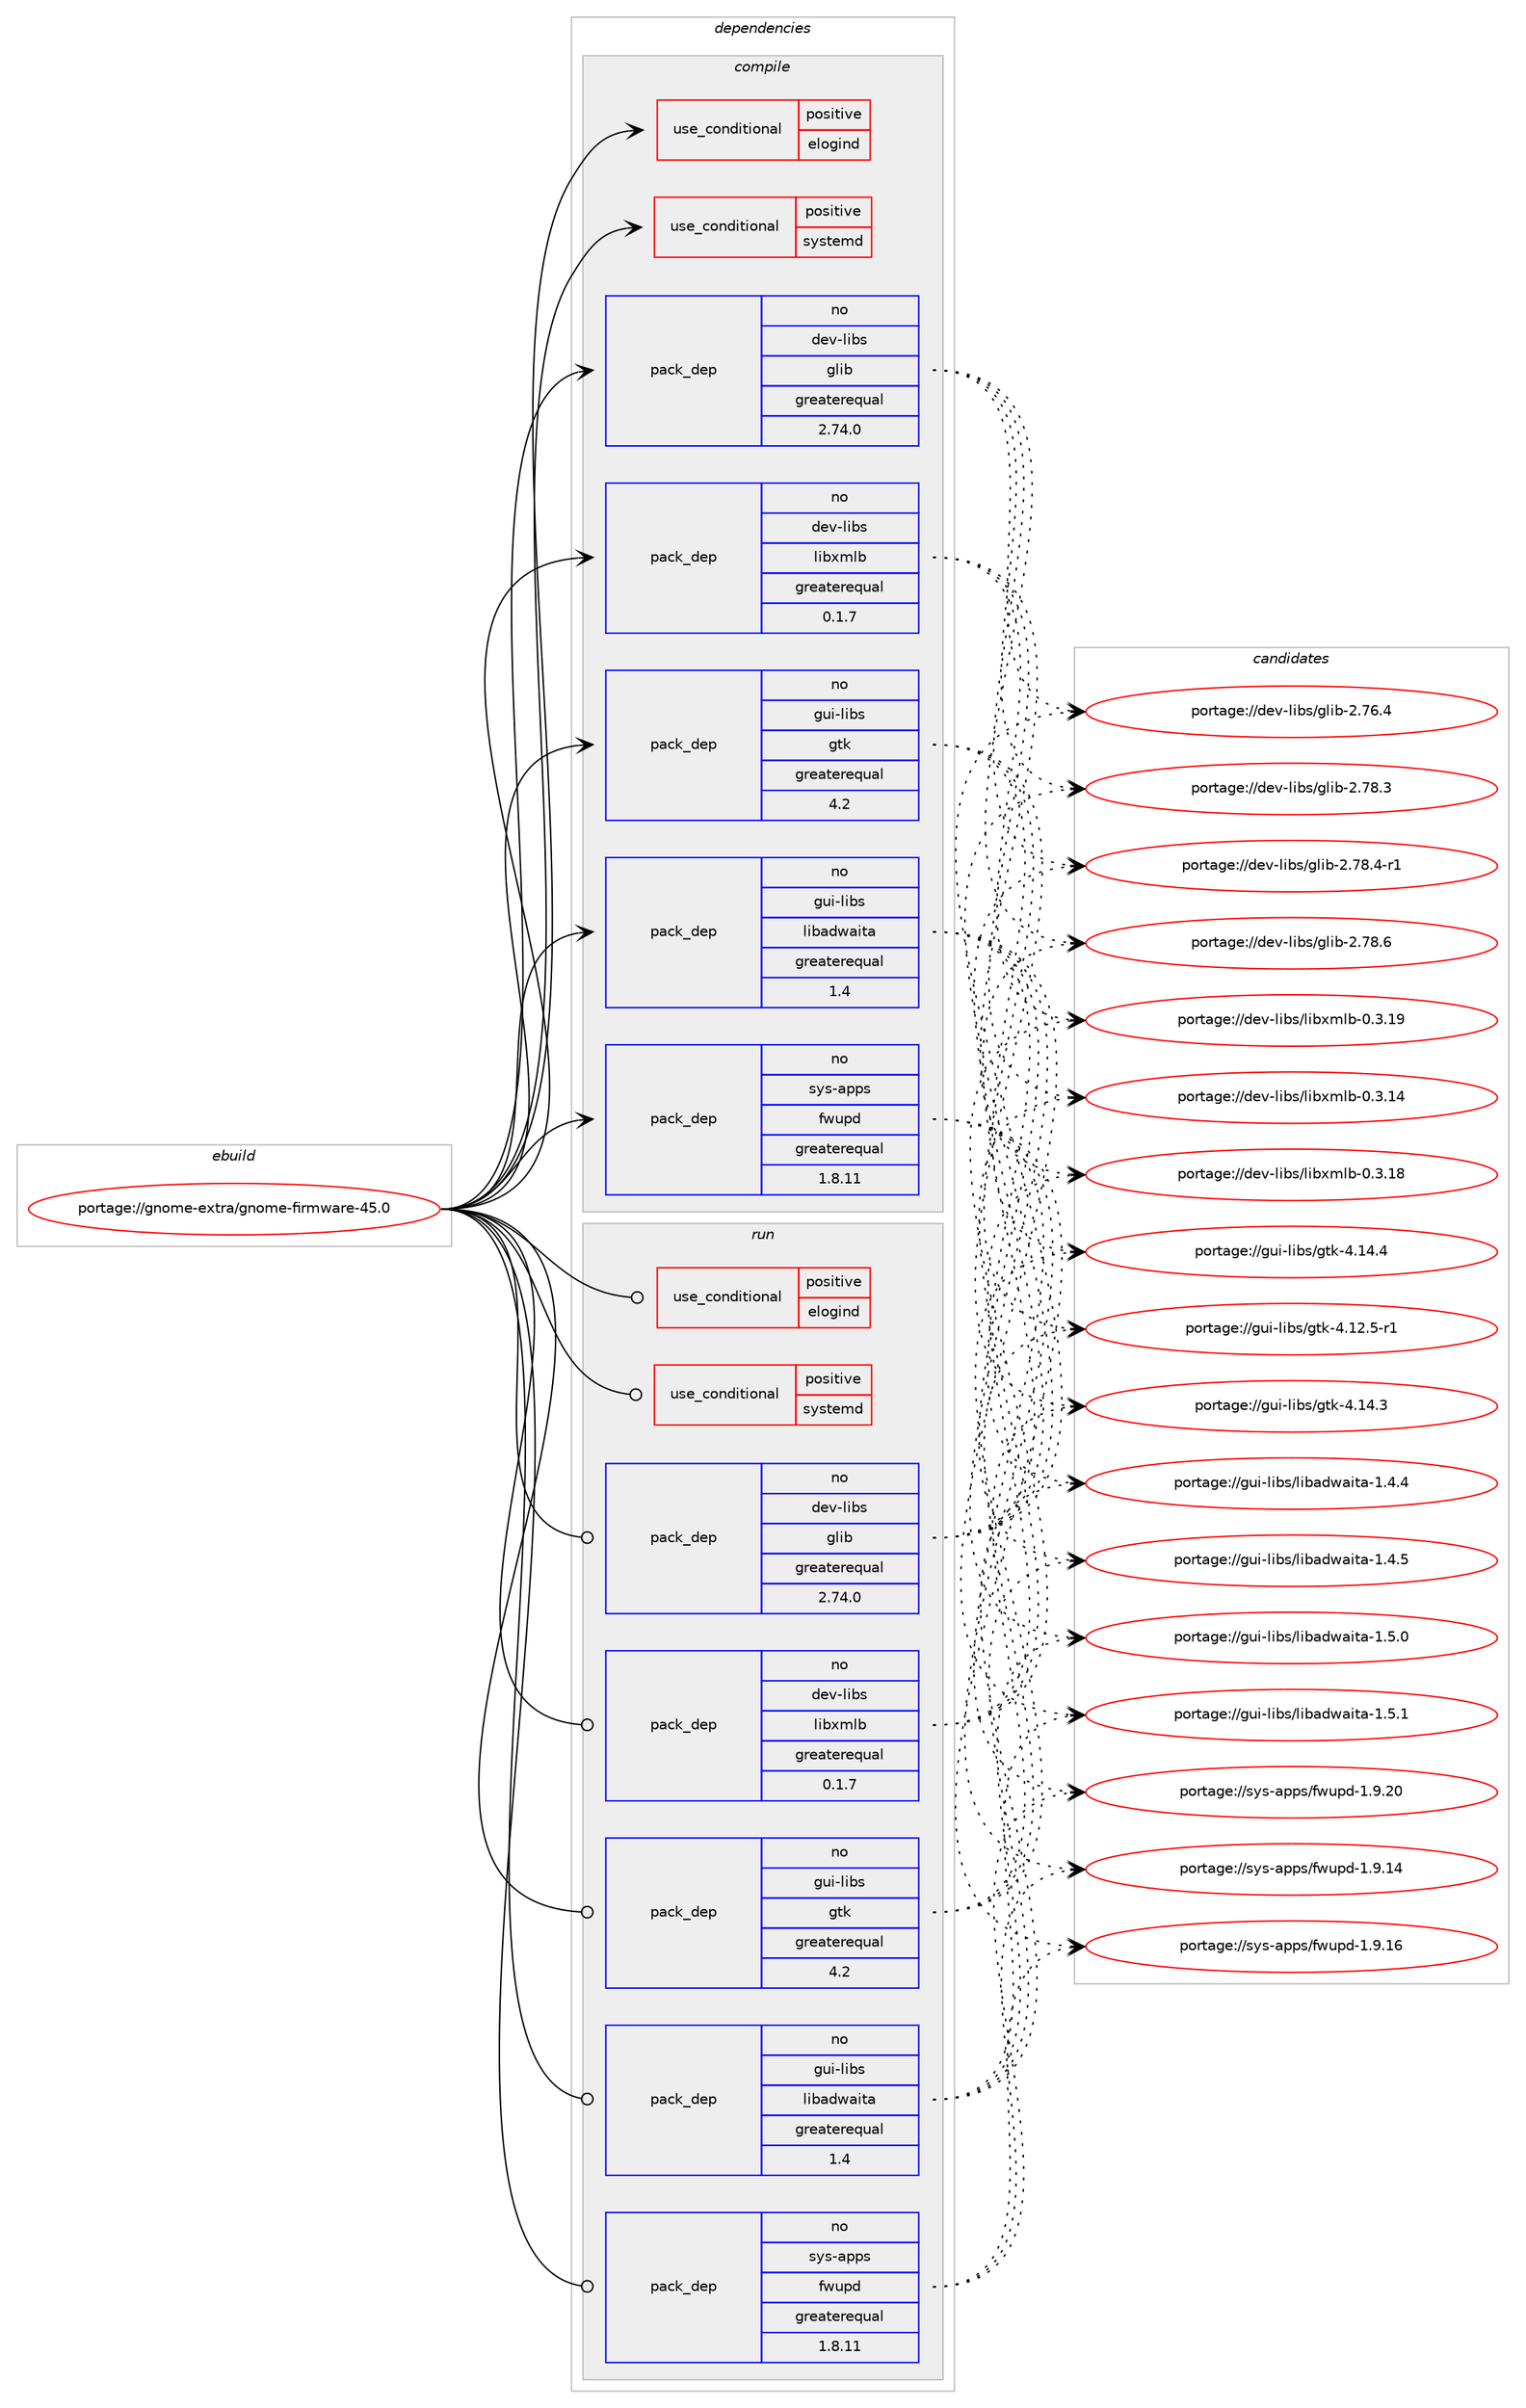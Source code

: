 digraph prolog {

# *************
# Graph options
# *************

newrank=true;
concentrate=true;
compound=true;
graph [rankdir=LR,fontname=Helvetica,fontsize=10,ranksep=1.5];#, ranksep=2.5, nodesep=0.2];
edge  [arrowhead=vee];
node  [fontname=Helvetica,fontsize=10];

# **********
# The ebuild
# **********

subgraph cluster_leftcol {
color=gray;
rank=same;
label=<<i>ebuild</i>>;
id [label="portage://gnome-extra/gnome-firmware-45.0", color=red, width=4, href="../gnome-extra/gnome-firmware-45.0.svg"];
}

# ****************
# The dependencies
# ****************

subgraph cluster_midcol {
color=gray;
label=<<i>dependencies</i>>;
subgraph cluster_compile {
fillcolor="#eeeeee";
style=filled;
label=<<i>compile</i>>;
subgraph cond64275 {
dependency119751 [label=<<TABLE BORDER="0" CELLBORDER="1" CELLSPACING="0" CELLPADDING="4"><TR><TD ROWSPAN="3" CELLPADDING="10">use_conditional</TD></TR><TR><TD>positive</TD></TR><TR><TD>elogind</TD></TR></TABLE>>, shape=none, color=red];
# *** BEGIN UNKNOWN DEPENDENCY TYPE (TODO) ***
# dependency119751 -> package_dependency(portage://gnome-extra/gnome-firmware-45.0,install,no,sys-auth,elogind,none,[,,],[],[])
# *** END UNKNOWN DEPENDENCY TYPE (TODO) ***

}
id:e -> dependency119751:w [weight=20,style="solid",arrowhead="vee"];
subgraph cond64276 {
dependency119752 [label=<<TABLE BORDER="0" CELLBORDER="1" CELLSPACING="0" CELLPADDING="4"><TR><TD ROWSPAN="3" CELLPADDING="10">use_conditional</TD></TR><TR><TD>positive</TD></TR><TR><TD>systemd</TD></TR></TABLE>>, shape=none, color=red];
# *** BEGIN UNKNOWN DEPENDENCY TYPE (TODO) ***
# dependency119752 -> package_dependency(portage://gnome-extra/gnome-firmware-45.0,install,no,sys-apps,systemd,none,[,,],[],[])
# *** END UNKNOWN DEPENDENCY TYPE (TODO) ***

}
id:e -> dependency119752:w [weight=20,style="solid",arrowhead="vee"];
subgraph pack53957 {
dependency119753 [label=<<TABLE BORDER="0" CELLBORDER="1" CELLSPACING="0" CELLPADDING="4" WIDTH="220"><TR><TD ROWSPAN="6" CELLPADDING="30">pack_dep</TD></TR><TR><TD WIDTH="110">no</TD></TR><TR><TD>dev-libs</TD></TR><TR><TD>glib</TD></TR><TR><TD>greaterequal</TD></TR><TR><TD>2.74.0</TD></TR></TABLE>>, shape=none, color=blue];
}
id:e -> dependency119753:w [weight=20,style="solid",arrowhead="vee"];
subgraph pack53958 {
dependency119754 [label=<<TABLE BORDER="0" CELLBORDER="1" CELLSPACING="0" CELLPADDING="4" WIDTH="220"><TR><TD ROWSPAN="6" CELLPADDING="30">pack_dep</TD></TR><TR><TD WIDTH="110">no</TD></TR><TR><TD>dev-libs</TD></TR><TR><TD>libxmlb</TD></TR><TR><TD>greaterequal</TD></TR><TR><TD>0.1.7</TD></TR></TABLE>>, shape=none, color=blue];
}
id:e -> dependency119754:w [weight=20,style="solid",arrowhead="vee"];
subgraph pack53959 {
dependency119755 [label=<<TABLE BORDER="0" CELLBORDER="1" CELLSPACING="0" CELLPADDING="4" WIDTH="220"><TR><TD ROWSPAN="6" CELLPADDING="30">pack_dep</TD></TR><TR><TD WIDTH="110">no</TD></TR><TR><TD>gui-libs</TD></TR><TR><TD>gtk</TD></TR><TR><TD>greaterequal</TD></TR><TR><TD>4.2</TD></TR></TABLE>>, shape=none, color=blue];
}
id:e -> dependency119755:w [weight=20,style="solid",arrowhead="vee"];
subgraph pack53960 {
dependency119756 [label=<<TABLE BORDER="0" CELLBORDER="1" CELLSPACING="0" CELLPADDING="4" WIDTH="220"><TR><TD ROWSPAN="6" CELLPADDING="30">pack_dep</TD></TR><TR><TD WIDTH="110">no</TD></TR><TR><TD>gui-libs</TD></TR><TR><TD>libadwaita</TD></TR><TR><TD>greaterequal</TD></TR><TR><TD>1.4</TD></TR></TABLE>>, shape=none, color=blue];
}
id:e -> dependency119756:w [weight=20,style="solid",arrowhead="vee"];
subgraph pack53961 {
dependency119757 [label=<<TABLE BORDER="0" CELLBORDER="1" CELLSPACING="0" CELLPADDING="4" WIDTH="220"><TR><TD ROWSPAN="6" CELLPADDING="30">pack_dep</TD></TR><TR><TD WIDTH="110">no</TD></TR><TR><TD>sys-apps</TD></TR><TR><TD>fwupd</TD></TR><TR><TD>greaterequal</TD></TR><TR><TD>1.8.11</TD></TR></TABLE>>, shape=none, color=blue];
}
id:e -> dependency119757:w [weight=20,style="solid",arrowhead="vee"];
}
subgraph cluster_compileandrun {
fillcolor="#eeeeee";
style=filled;
label=<<i>compile and run</i>>;
}
subgraph cluster_run {
fillcolor="#eeeeee";
style=filled;
label=<<i>run</i>>;
subgraph cond64277 {
dependency119758 [label=<<TABLE BORDER="0" CELLBORDER="1" CELLSPACING="0" CELLPADDING="4"><TR><TD ROWSPAN="3" CELLPADDING="10">use_conditional</TD></TR><TR><TD>positive</TD></TR><TR><TD>elogind</TD></TR></TABLE>>, shape=none, color=red];
# *** BEGIN UNKNOWN DEPENDENCY TYPE (TODO) ***
# dependency119758 -> package_dependency(portage://gnome-extra/gnome-firmware-45.0,run,no,sys-auth,elogind,none,[,,],[],[])
# *** END UNKNOWN DEPENDENCY TYPE (TODO) ***

}
id:e -> dependency119758:w [weight=20,style="solid",arrowhead="odot"];
subgraph cond64278 {
dependency119759 [label=<<TABLE BORDER="0" CELLBORDER="1" CELLSPACING="0" CELLPADDING="4"><TR><TD ROWSPAN="3" CELLPADDING="10">use_conditional</TD></TR><TR><TD>positive</TD></TR><TR><TD>systemd</TD></TR></TABLE>>, shape=none, color=red];
# *** BEGIN UNKNOWN DEPENDENCY TYPE (TODO) ***
# dependency119759 -> package_dependency(portage://gnome-extra/gnome-firmware-45.0,run,no,sys-apps,systemd,none,[,,],[],[])
# *** END UNKNOWN DEPENDENCY TYPE (TODO) ***

}
id:e -> dependency119759:w [weight=20,style="solid",arrowhead="odot"];
subgraph pack53962 {
dependency119760 [label=<<TABLE BORDER="0" CELLBORDER="1" CELLSPACING="0" CELLPADDING="4" WIDTH="220"><TR><TD ROWSPAN="6" CELLPADDING="30">pack_dep</TD></TR><TR><TD WIDTH="110">no</TD></TR><TR><TD>dev-libs</TD></TR><TR><TD>glib</TD></TR><TR><TD>greaterequal</TD></TR><TR><TD>2.74.0</TD></TR></TABLE>>, shape=none, color=blue];
}
id:e -> dependency119760:w [weight=20,style="solid",arrowhead="odot"];
subgraph pack53963 {
dependency119761 [label=<<TABLE BORDER="0" CELLBORDER="1" CELLSPACING="0" CELLPADDING="4" WIDTH="220"><TR><TD ROWSPAN="6" CELLPADDING="30">pack_dep</TD></TR><TR><TD WIDTH="110">no</TD></TR><TR><TD>dev-libs</TD></TR><TR><TD>libxmlb</TD></TR><TR><TD>greaterequal</TD></TR><TR><TD>0.1.7</TD></TR></TABLE>>, shape=none, color=blue];
}
id:e -> dependency119761:w [weight=20,style="solid",arrowhead="odot"];
subgraph pack53964 {
dependency119762 [label=<<TABLE BORDER="0" CELLBORDER="1" CELLSPACING="0" CELLPADDING="4" WIDTH="220"><TR><TD ROWSPAN="6" CELLPADDING="30">pack_dep</TD></TR><TR><TD WIDTH="110">no</TD></TR><TR><TD>gui-libs</TD></TR><TR><TD>gtk</TD></TR><TR><TD>greaterequal</TD></TR><TR><TD>4.2</TD></TR></TABLE>>, shape=none, color=blue];
}
id:e -> dependency119762:w [weight=20,style="solid",arrowhead="odot"];
subgraph pack53965 {
dependency119763 [label=<<TABLE BORDER="0" CELLBORDER="1" CELLSPACING="0" CELLPADDING="4" WIDTH="220"><TR><TD ROWSPAN="6" CELLPADDING="30">pack_dep</TD></TR><TR><TD WIDTH="110">no</TD></TR><TR><TD>gui-libs</TD></TR><TR><TD>libadwaita</TD></TR><TR><TD>greaterequal</TD></TR><TR><TD>1.4</TD></TR></TABLE>>, shape=none, color=blue];
}
id:e -> dependency119763:w [weight=20,style="solid",arrowhead="odot"];
subgraph pack53966 {
dependency119764 [label=<<TABLE BORDER="0" CELLBORDER="1" CELLSPACING="0" CELLPADDING="4" WIDTH="220"><TR><TD ROWSPAN="6" CELLPADDING="30">pack_dep</TD></TR><TR><TD WIDTH="110">no</TD></TR><TR><TD>sys-apps</TD></TR><TR><TD>fwupd</TD></TR><TR><TD>greaterequal</TD></TR><TR><TD>1.8.11</TD></TR></TABLE>>, shape=none, color=blue];
}
id:e -> dependency119764:w [weight=20,style="solid",arrowhead="odot"];
}
}

# **************
# The candidates
# **************

subgraph cluster_choices {
rank=same;
color=gray;
label=<<i>candidates</i>>;

subgraph choice53957 {
color=black;
nodesep=1;
choice1001011184510810598115471031081059845504655544652 [label="portage://dev-libs/glib-2.76.4", color=red, width=4,href="../dev-libs/glib-2.76.4.svg"];
choice1001011184510810598115471031081059845504655564651 [label="portage://dev-libs/glib-2.78.3", color=red, width=4,href="../dev-libs/glib-2.78.3.svg"];
choice10010111845108105981154710310810598455046555646524511449 [label="portage://dev-libs/glib-2.78.4-r1", color=red, width=4,href="../dev-libs/glib-2.78.4-r1.svg"];
choice1001011184510810598115471031081059845504655564654 [label="portage://dev-libs/glib-2.78.6", color=red, width=4,href="../dev-libs/glib-2.78.6.svg"];
dependency119753:e -> choice1001011184510810598115471031081059845504655544652:w [style=dotted,weight="100"];
dependency119753:e -> choice1001011184510810598115471031081059845504655564651:w [style=dotted,weight="100"];
dependency119753:e -> choice10010111845108105981154710310810598455046555646524511449:w [style=dotted,weight="100"];
dependency119753:e -> choice1001011184510810598115471031081059845504655564654:w [style=dotted,weight="100"];
}
subgraph choice53958 {
color=black;
nodesep=1;
choice100101118451081059811547108105981201091089845484651464952 [label="portage://dev-libs/libxmlb-0.3.14", color=red, width=4,href="../dev-libs/libxmlb-0.3.14.svg"];
choice100101118451081059811547108105981201091089845484651464956 [label="portage://dev-libs/libxmlb-0.3.18", color=red, width=4,href="../dev-libs/libxmlb-0.3.18.svg"];
choice100101118451081059811547108105981201091089845484651464957 [label="portage://dev-libs/libxmlb-0.3.19", color=red, width=4,href="../dev-libs/libxmlb-0.3.19.svg"];
dependency119754:e -> choice100101118451081059811547108105981201091089845484651464952:w [style=dotted,weight="100"];
dependency119754:e -> choice100101118451081059811547108105981201091089845484651464956:w [style=dotted,weight="100"];
dependency119754:e -> choice100101118451081059811547108105981201091089845484651464957:w [style=dotted,weight="100"];
}
subgraph choice53959 {
color=black;
nodesep=1;
choice103117105451081059811547103116107455246495046534511449 [label="portage://gui-libs/gtk-4.12.5-r1", color=red, width=4,href="../gui-libs/gtk-4.12.5-r1.svg"];
choice10311710545108105981154710311610745524649524651 [label="portage://gui-libs/gtk-4.14.3", color=red, width=4,href="../gui-libs/gtk-4.14.3.svg"];
choice10311710545108105981154710311610745524649524652 [label="portage://gui-libs/gtk-4.14.4", color=red, width=4,href="../gui-libs/gtk-4.14.4.svg"];
dependency119755:e -> choice103117105451081059811547103116107455246495046534511449:w [style=dotted,weight="100"];
dependency119755:e -> choice10311710545108105981154710311610745524649524651:w [style=dotted,weight="100"];
dependency119755:e -> choice10311710545108105981154710311610745524649524652:w [style=dotted,weight="100"];
}
subgraph choice53960 {
color=black;
nodesep=1;
choice10311710545108105981154710810598971001199710511697454946524652 [label="portage://gui-libs/libadwaita-1.4.4", color=red, width=4,href="../gui-libs/libadwaita-1.4.4.svg"];
choice10311710545108105981154710810598971001199710511697454946524653 [label="portage://gui-libs/libadwaita-1.4.5", color=red, width=4,href="../gui-libs/libadwaita-1.4.5.svg"];
choice10311710545108105981154710810598971001199710511697454946534648 [label="portage://gui-libs/libadwaita-1.5.0", color=red, width=4,href="../gui-libs/libadwaita-1.5.0.svg"];
choice10311710545108105981154710810598971001199710511697454946534649 [label="portage://gui-libs/libadwaita-1.5.1", color=red, width=4,href="../gui-libs/libadwaita-1.5.1.svg"];
dependency119756:e -> choice10311710545108105981154710810598971001199710511697454946524652:w [style=dotted,weight="100"];
dependency119756:e -> choice10311710545108105981154710810598971001199710511697454946524653:w [style=dotted,weight="100"];
dependency119756:e -> choice10311710545108105981154710810598971001199710511697454946534648:w [style=dotted,weight="100"];
dependency119756:e -> choice10311710545108105981154710810598971001199710511697454946534649:w [style=dotted,weight="100"];
}
subgraph choice53961 {
color=black;
nodesep=1;
choice11512111545971121121154710211911711210045494657464952 [label="portage://sys-apps/fwupd-1.9.14", color=red, width=4,href="../sys-apps/fwupd-1.9.14.svg"];
choice11512111545971121121154710211911711210045494657464954 [label="portage://sys-apps/fwupd-1.9.16", color=red, width=4,href="../sys-apps/fwupd-1.9.16.svg"];
choice11512111545971121121154710211911711210045494657465048 [label="portage://sys-apps/fwupd-1.9.20", color=red, width=4,href="../sys-apps/fwupd-1.9.20.svg"];
dependency119757:e -> choice11512111545971121121154710211911711210045494657464952:w [style=dotted,weight="100"];
dependency119757:e -> choice11512111545971121121154710211911711210045494657464954:w [style=dotted,weight="100"];
dependency119757:e -> choice11512111545971121121154710211911711210045494657465048:w [style=dotted,weight="100"];
}
subgraph choice53962 {
color=black;
nodesep=1;
choice1001011184510810598115471031081059845504655544652 [label="portage://dev-libs/glib-2.76.4", color=red, width=4,href="../dev-libs/glib-2.76.4.svg"];
choice1001011184510810598115471031081059845504655564651 [label="portage://dev-libs/glib-2.78.3", color=red, width=4,href="../dev-libs/glib-2.78.3.svg"];
choice10010111845108105981154710310810598455046555646524511449 [label="portage://dev-libs/glib-2.78.4-r1", color=red, width=4,href="../dev-libs/glib-2.78.4-r1.svg"];
choice1001011184510810598115471031081059845504655564654 [label="portage://dev-libs/glib-2.78.6", color=red, width=4,href="../dev-libs/glib-2.78.6.svg"];
dependency119760:e -> choice1001011184510810598115471031081059845504655544652:w [style=dotted,weight="100"];
dependency119760:e -> choice1001011184510810598115471031081059845504655564651:w [style=dotted,weight="100"];
dependency119760:e -> choice10010111845108105981154710310810598455046555646524511449:w [style=dotted,weight="100"];
dependency119760:e -> choice1001011184510810598115471031081059845504655564654:w [style=dotted,weight="100"];
}
subgraph choice53963 {
color=black;
nodesep=1;
choice100101118451081059811547108105981201091089845484651464952 [label="portage://dev-libs/libxmlb-0.3.14", color=red, width=4,href="../dev-libs/libxmlb-0.3.14.svg"];
choice100101118451081059811547108105981201091089845484651464956 [label="portage://dev-libs/libxmlb-0.3.18", color=red, width=4,href="../dev-libs/libxmlb-0.3.18.svg"];
choice100101118451081059811547108105981201091089845484651464957 [label="portage://dev-libs/libxmlb-0.3.19", color=red, width=4,href="../dev-libs/libxmlb-0.3.19.svg"];
dependency119761:e -> choice100101118451081059811547108105981201091089845484651464952:w [style=dotted,weight="100"];
dependency119761:e -> choice100101118451081059811547108105981201091089845484651464956:w [style=dotted,weight="100"];
dependency119761:e -> choice100101118451081059811547108105981201091089845484651464957:w [style=dotted,weight="100"];
}
subgraph choice53964 {
color=black;
nodesep=1;
choice103117105451081059811547103116107455246495046534511449 [label="portage://gui-libs/gtk-4.12.5-r1", color=red, width=4,href="../gui-libs/gtk-4.12.5-r1.svg"];
choice10311710545108105981154710311610745524649524651 [label="portage://gui-libs/gtk-4.14.3", color=red, width=4,href="../gui-libs/gtk-4.14.3.svg"];
choice10311710545108105981154710311610745524649524652 [label="portage://gui-libs/gtk-4.14.4", color=red, width=4,href="../gui-libs/gtk-4.14.4.svg"];
dependency119762:e -> choice103117105451081059811547103116107455246495046534511449:w [style=dotted,weight="100"];
dependency119762:e -> choice10311710545108105981154710311610745524649524651:w [style=dotted,weight="100"];
dependency119762:e -> choice10311710545108105981154710311610745524649524652:w [style=dotted,weight="100"];
}
subgraph choice53965 {
color=black;
nodesep=1;
choice10311710545108105981154710810598971001199710511697454946524652 [label="portage://gui-libs/libadwaita-1.4.4", color=red, width=4,href="../gui-libs/libadwaita-1.4.4.svg"];
choice10311710545108105981154710810598971001199710511697454946524653 [label="portage://gui-libs/libadwaita-1.4.5", color=red, width=4,href="../gui-libs/libadwaita-1.4.5.svg"];
choice10311710545108105981154710810598971001199710511697454946534648 [label="portage://gui-libs/libadwaita-1.5.0", color=red, width=4,href="../gui-libs/libadwaita-1.5.0.svg"];
choice10311710545108105981154710810598971001199710511697454946534649 [label="portage://gui-libs/libadwaita-1.5.1", color=red, width=4,href="../gui-libs/libadwaita-1.5.1.svg"];
dependency119763:e -> choice10311710545108105981154710810598971001199710511697454946524652:w [style=dotted,weight="100"];
dependency119763:e -> choice10311710545108105981154710810598971001199710511697454946524653:w [style=dotted,weight="100"];
dependency119763:e -> choice10311710545108105981154710810598971001199710511697454946534648:w [style=dotted,weight="100"];
dependency119763:e -> choice10311710545108105981154710810598971001199710511697454946534649:w [style=dotted,weight="100"];
}
subgraph choice53966 {
color=black;
nodesep=1;
choice11512111545971121121154710211911711210045494657464952 [label="portage://sys-apps/fwupd-1.9.14", color=red, width=4,href="../sys-apps/fwupd-1.9.14.svg"];
choice11512111545971121121154710211911711210045494657464954 [label="portage://sys-apps/fwupd-1.9.16", color=red, width=4,href="../sys-apps/fwupd-1.9.16.svg"];
choice11512111545971121121154710211911711210045494657465048 [label="portage://sys-apps/fwupd-1.9.20", color=red, width=4,href="../sys-apps/fwupd-1.9.20.svg"];
dependency119764:e -> choice11512111545971121121154710211911711210045494657464952:w [style=dotted,weight="100"];
dependency119764:e -> choice11512111545971121121154710211911711210045494657464954:w [style=dotted,weight="100"];
dependency119764:e -> choice11512111545971121121154710211911711210045494657465048:w [style=dotted,weight="100"];
}
}

}
